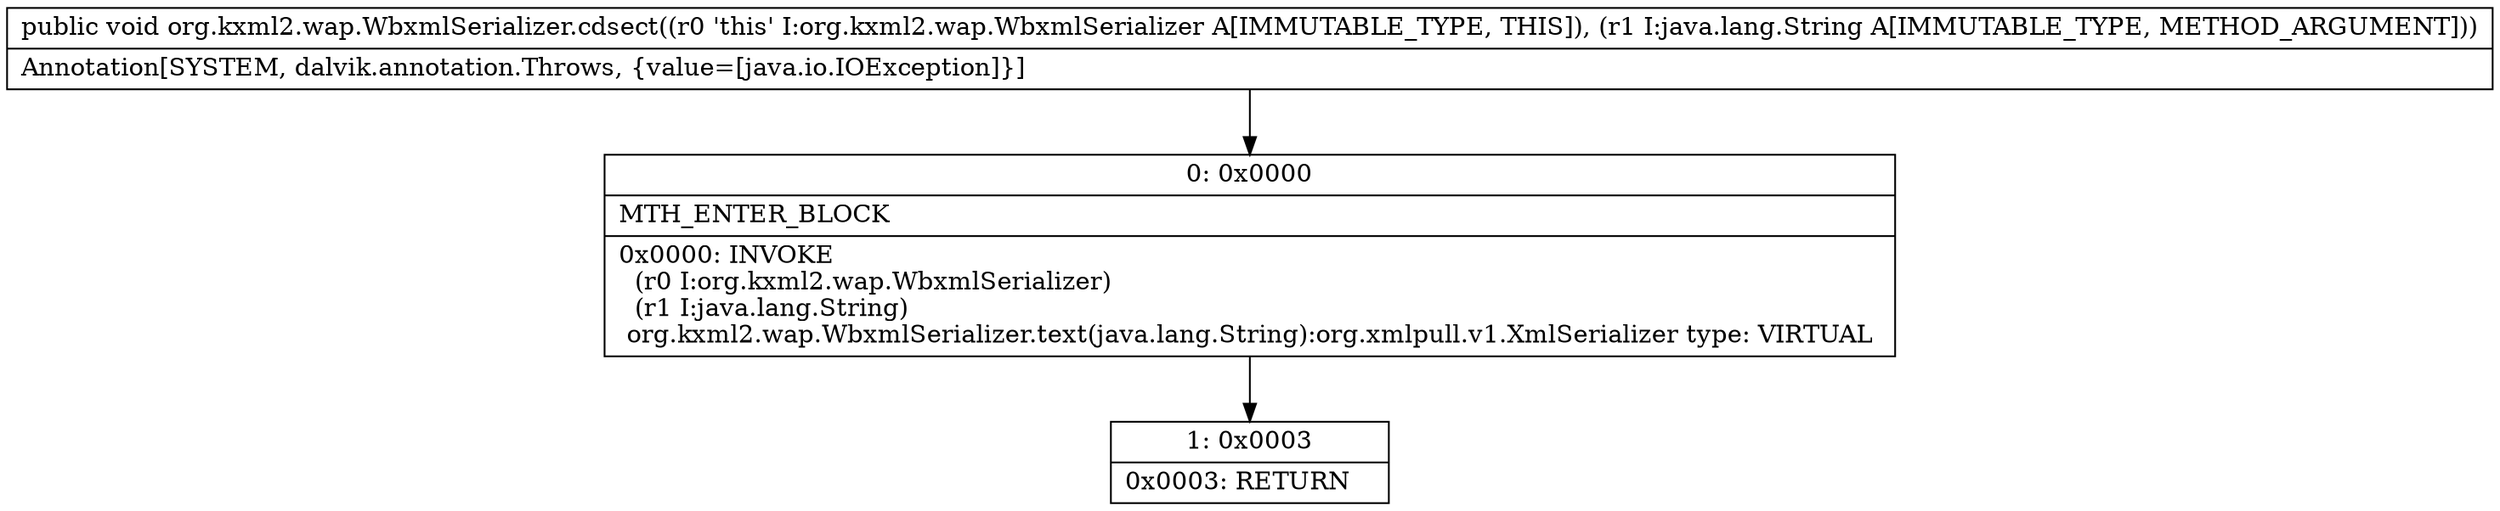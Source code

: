 digraph "CFG fororg.kxml2.wap.WbxmlSerializer.cdsect(Ljava\/lang\/String;)V" {
Node_0 [shape=record,label="{0\:\ 0x0000|MTH_ENTER_BLOCK\l|0x0000: INVOKE  \l  (r0 I:org.kxml2.wap.WbxmlSerializer)\l  (r1 I:java.lang.String)\l org.kxml2.wap.WbxmlSerializer.text(java.lang.String):org.xmlpull.v1.XmlSerializer type: VIRTUAL \l}"];
Node_1 [shape=record,label="{1\:\ 0x0003|0x0003: RETURN   \l}"];
MethodNode[shape=record,label="{public void org.kxml2.wap.WbxmlSerializer.cdsect((r0 'this' I:org.kxml2.wap.WbxmlSerializer A[IMMUTABLE_TYPE, THIS]), (r1 I:java.lang.String A[IMMUTABLE_TYPE, METHOD_ARGUMENT]))  | Annotation[SYSTEM, dalvik.annotation.Throws, \{value=[java.io.IOException]\}]\l}"];
MethodNode -> Node_0;
Node_0 -> Node_1;
}

